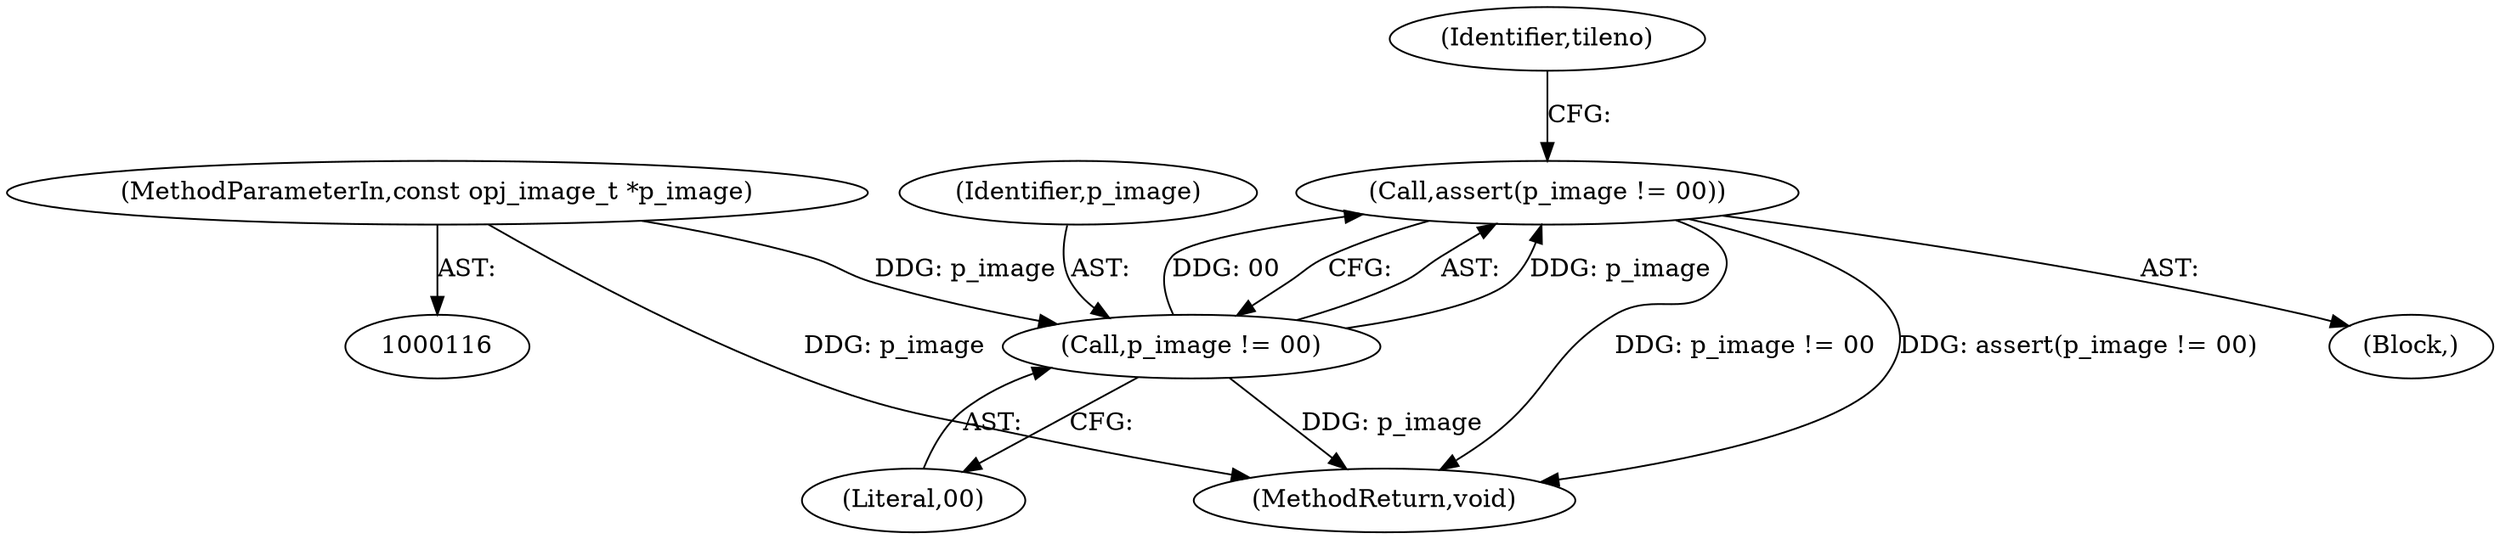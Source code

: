 digraph "0_openjpeg_5d00b719f4b93b1445e6fb4c766b9a9883c57949@API" {
"1000151" [label="(Call,assert(p_image != 00))"];
"1000152" [label="(Call,p_image != 00)"];
"1000117" [label="(MethodParameterIn,const opj_image_t *p_image)"];
"1000151" [label="(Call,assert(p_image != 00))"];
"1000129" [label="(Block,)"];
"1000152" [label="(Call,p_image != 00)"];
"1000157" [label="(Identifier,tileno)"];
"1000117" [label="(MethodParameterIn,const opj_image_t *p_image)"];
"1000153" [label="(Identifier,p_image)"];
"1000154" [label="(Literal,00)"];
"1000594" [label="(MethodReturn,void)"];
"1000151" -> "1000129"  [label="AST: "];
"1000151" -> "1000152"  [label="CFG: "];
"1000152" -> "1000151"  [label="AST: "];
"1000157" -> "1000151"  [label="CFG: "];
"1000151" -> "1000594"  [label="DDG: assert(p_image != 00)"];
"1000151" -> "1000594"  [label="DDG: p_image != 00"];
"1000152" -> "1000151"  [label="DDG: p_image"];
"1000152" -> "1000151"  [label="DDG: 00"];
"1000152" -> "1000154"  [label="CFG: "];
"1000153" -> "1000152"  [label="AST: "];
"1000154" -> "1000152"  [label="AST: "];
"1000152" -> "1000594"  [label="DDG: p_image"];
"1000117" -> "1000152"  [label="DDG: p_image"];
"1000117" -> "1000116"  [label="AST: "];
"1000117" -> "1000594"  [label="DDG: p_image"];
}
